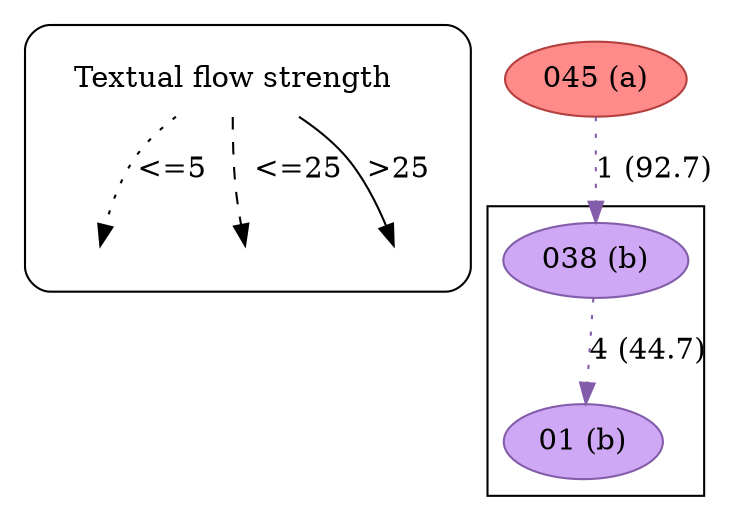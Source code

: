 strict digraph  {
	node [label="\N"];
	subgraph cluster_legend {
		graph [style=rounded];
		leg_s		 [label="Textual flow strength",
			shape=plaintext];
		leg_e1		 [fixedsize=True,
			height=0.2,
			label="",
			style=invis];
		leg_s -> leg_e1		 [label="<=5  ",
			style=dotted];
		leg_e2		 [fixedsize=True,
			height=0.2,
			label="",
			style=invis];
		leg_s -> leg_e2		 [label="  <=25",
			style=dashed];
		leg_e3		 [fixedsize=True,
			height=0.2,
			label="",
			style=invis];
		leg_s -> leg_e3		 [label=">25",
			style=solid];
	}
	subgraph cluster_reading {
		038		 [color="#835da9",
			fillcolor="#CEA8F4",
			label="038 (b)",
			style=filled];
		01		 [color="#835da9",
			fillcolor="#CEA8F4",
			label="01 (b)",
			style=filled];
		038 -> 01		 [color="#835da9",
			label="4 (44.7)",
			style=dotted];
	}
	045	 [color="#b43f3f",
		fillcolor="#FF8A8A",
		label="045 (a)",
		style=filled];
	045 -> 038	 [color="#835da9",
		label="1 (92.7)",
		style=dotted];
}
